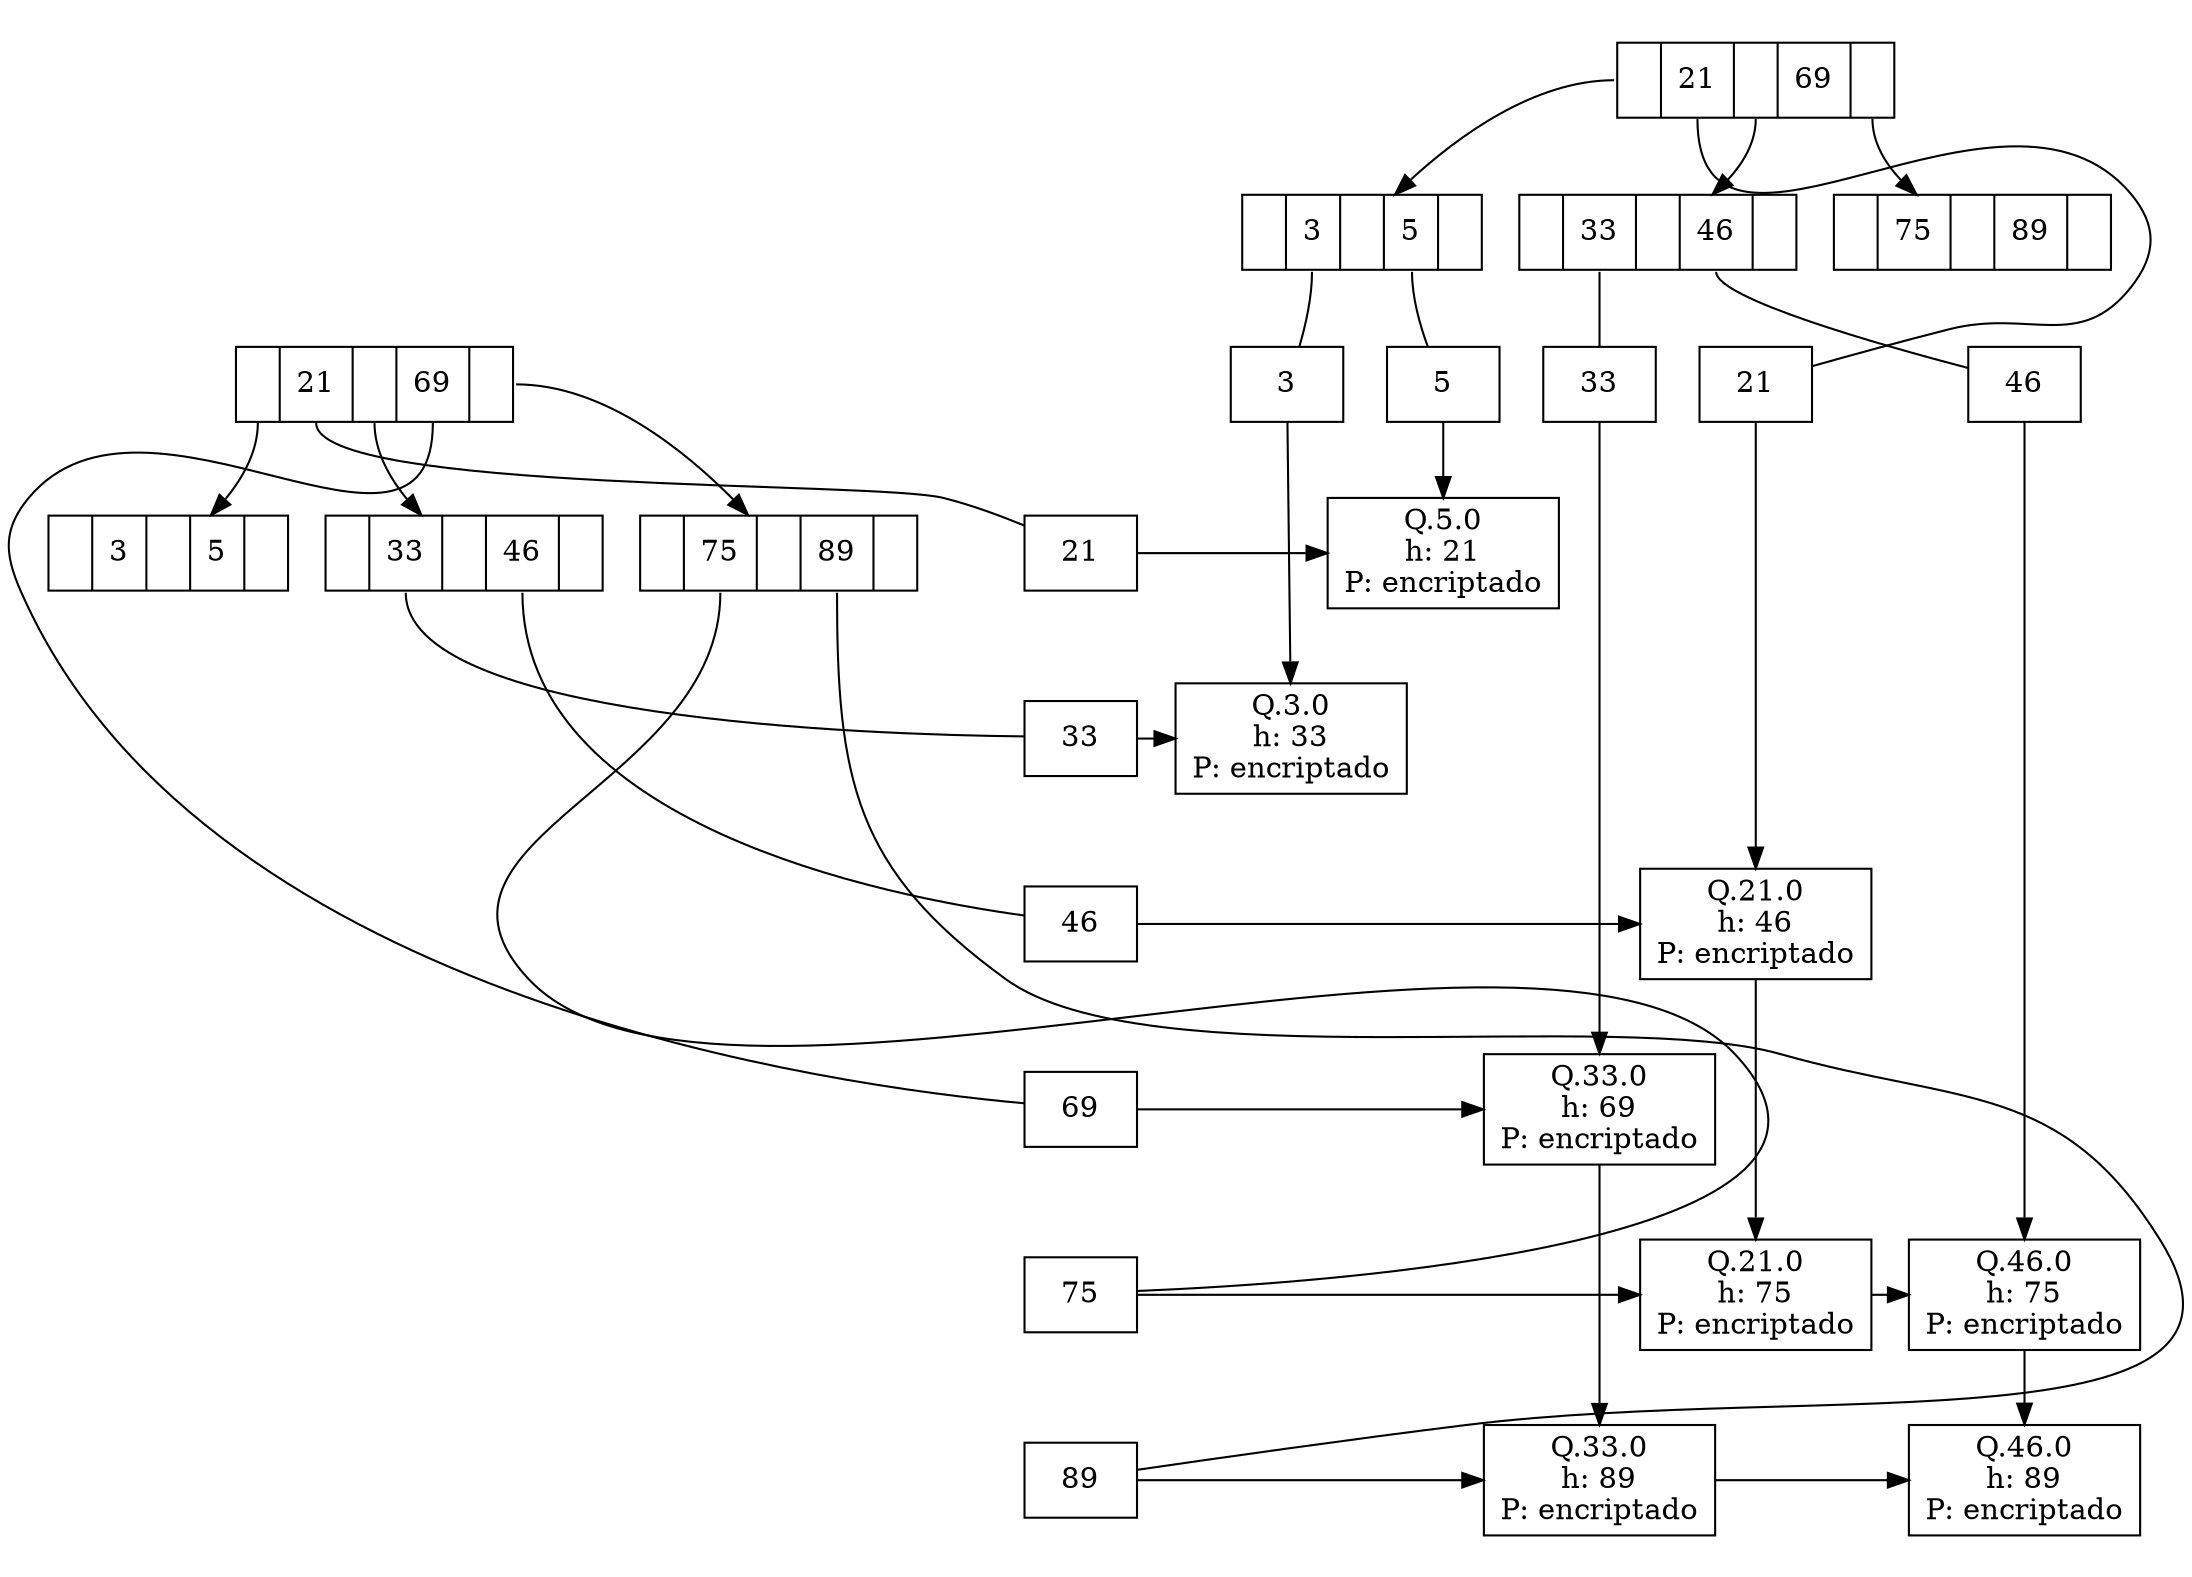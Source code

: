 digraph matrixBTree{
subgraph clusterMatrix{
style = invis;

node[shape = box];

mt[ label = "Mt", width = 1.5, style = invis, fillcolor = firebrick1, group = -1 ];
C3[label="3"group = 3];
C3->V33_3;
C5[label="5"group = 5];
C5->V21_5;
R21[label="21"group = -1];
R21->V21_5;
V21_5[label="Q.5.0\nh: 21\nP: encriptado"group=5];
{rank=same R21;V21_5;}
C21[label="21"group = 21];
C21->V46_21;
R33[label="33"group = -1];
R33->V33_3;
V33_3[label="Q.3.0\nh: 33\nP: encriptado"group=3];
{rank=same R33;V33_3;}
C33[label="33"group = 33];
C33->V69_33;
R46[label="46"group = -1];
R46->V46_21;
V46_21[label="Q.21.0\nh: 46\nP: encriptado"group=21];
V46_21->V75_21;
{rank=same R46;V46_21;}
C46[label="46"group = 46];
C46->V75_46;
R69[label="69"group = -1];
R69->V69_33;
V69_33[label="Q.33.0\nh: 69\nP: encriptado"group=33];
V69_33->V89_33;
{rank=same R69;V69_33;}
R75[label="75"group = -1];
R75->V75_21;
V75_21[label="Q.21.0\nh: 75\nP: encriptado"group=21];
V75_21->V75_46;
V75_46[label="Q.46.0\nh: 75\nP: encriptado"group=46];
V75_46->V89_46;
{rank=same R75;V75_21;V75_46;}
R89[label="89"group = -1];
R89->V89_33;
V89_33[label="Q.33.0\nh: 89\nP: encriptado"group=33];
V89_33->V89_46;
V89_46[label="Q.46.0\nh: 89\nP: encriptado"group=46];
{rank=same R89;V89_33;V89_46;}
mt->R21->R33->R46->R69->R75->R89[style=invis];
mt->C3->C5->C21->C33->C46[style=invis];
{rank = same mt;C3;C5;C21;C33;C46;}
}
subgraph clustercolBTree{
node[shape = record];
style=invis;
colpage21:3->colpage3
colpage3[label = "|<3>3||<5>5|"]
colpage21:33->colpage33
colpage33[label = "|<33>33||<46>46|"]
colpage21:75->colpage75
colpage75[label = "|<75>75||<89>89|"]
colpage21[label = "<3>|<21>21|<33>|<69>69|<75>"]
}
subgraph clusterrowBTree{
node[shape = record];
style=invis;
rowpage21:3->rowpage3
rowpage3[label = "|<3>3||<5>5|"]
rowpage21:33->rowpage33
rowpage33[label = "|<33>33||<46>46|"]
rowpage21:75->rowpage75
rowpage75[label = "|<75>75||<89>89|"]
rowpage21[label = "<3>|<21>21|<33>|<69>69|<75>"]
}
edge[dir = none]
colpage3:3->C3[constraint=true];
colpage3:5->C5[constraint=true];
rowpage21:21->R21[constraint=false];
colpage21:21->C21[constraint=true];
rowpage33:33->R33[constraint=true];
colpage33:33->C33[constraint=true];
rowpage33:46->R46[constraint=false];
colpage33:46->C46[constraint=true];
rowpage21:69->R69[constraint=true];
rowpage75:75->R75[constraint=false];
rowpage75:89->R89[constraint=false];
}